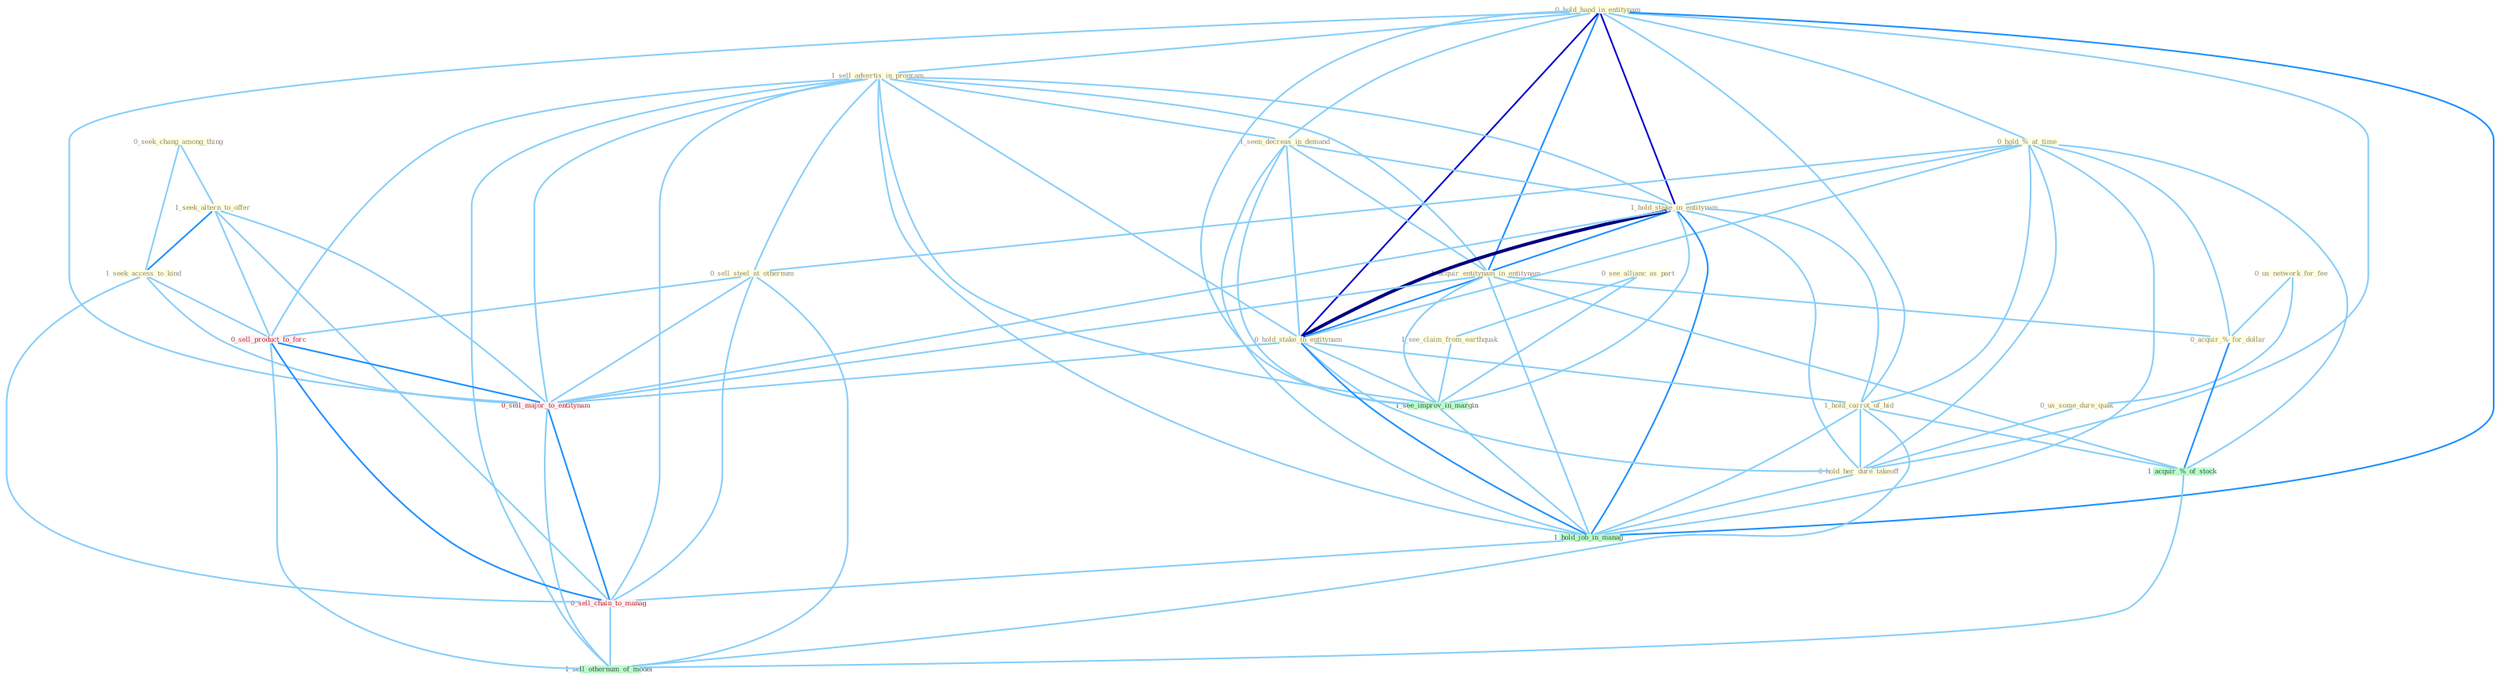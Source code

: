 Graph G{ 
    node
    [shape=polygon,style=filled,width=.5,height=.06,color="#BDFCC9",fixedsize=true,fontsize=4,
    fontcolor="#2f4f4f"];
    {node
    [color="#ffffe0", fontcolor="#8b7d6b"] "0_hold_hand_in_entitynam " "1_sell_advertis_in_program " "0_seek_chang_among_thing " "0_hold_%_at_time " "0_us_network_for_fee " "1_seen_decreas_in_demand " "0_see_allianc_as_part " "1_hold_stake_in_entitynam " "1_acquir_entitynam_in_entitynam " "0_us_some_dure_quak " "1_seek_altern_to_offer " "0_hold_stake_in_entitynam " "1_seek_access_to_kind " "1_hold_carrot_of_bid " "0_sell_steel_at_othernum " "1_see_claim_from_earthquak " "0_hold_her_dure_takeoff " "0_acquir_%_for_dollar "}
{node [color="#fff0f5", fontcolor="#b22222"] "0_sell_product_to_forc " "0_sell_major_to_entitynam " "0_sell_chain_to_manag "}
edge [color="#B0E2FF"];

	"0_hold_hand_in_entitynam " -- "1_sell_advertis_in_program " [w="1", color="#87cefa" ];
	"0_hold_hand_in_entitynam " -- "0_hold_%_at_time " [w="1", color="#87cefa" ];
	"0_hold_hand_in_entitynam " -- "1_seen_decreas_in_demand " [w="1", color="#87cefa" ];
	"0_hold_hand_in_entitynam " -- "1_hold_stake_in_entitynam " [w="3", color="#0000cd" , len=0.6];
	"0_hold_hand_in_entitynam " -- "1_acquir_entitynam_in_entitynam " [w="2", color="#1e90ff" , len=0.8];
	"0_hold_hand_in_entitynam " -- "0_hold_stake_in_entitynam " [w="3", color="#0000cd" , len=0.6];
	"0_hold_hand_in_entitynam " -- "1_hold_carrot_of_bid " [w="1", color="#87cefa" ];
	"0_hold_hand_in_entitynam " -- "0_hold_her_dure_takeoff " [w="1", color="#87cefa" ];
	"0_hold_hand_in_entitynam " -- "1_see_improv_in_margin " [w="1", color="#87cefa" ];
	"0_hold_hand_in_entitynam " -- "1_hold_job_in_manag " [w="2", color="#1e90ff" , len=0.8];
	"0_hold_hand_in_entitynam " -- "0_sell_major_to_entitynam " [w="1", color="#87cefa" ];
	"1_sell_advertis_in_program " -- "1_seen_decreas_in_demand " [w="1", color="#87cefa" ];
	"1_sell_advertis_in_program " -- "1_hold_stake_in_entitynam " [w="1", color="#87cefa" ];
	"1_sell_advertis_in_program " -- "1_acquir_entitynam_in_entitynam " [w="1", color="#87cefa" ];
	"1_sell_advertis_in_program " -- "0_hold_stake_in_entitynam " [w="1", color="#87cefa" ];
	"1_sell_advertis_in_program " -- "0_sell_steel_at_othernum " [w="1", color="#87cefa" ];
	"1_sell_advertis_in_program " -- "1_see_improv_in_margin " [w="1", color="#87cefa" ];
	"1_sell_advertis_in_program " -- "1_hold_job_in_manag " [w="1", color="#87cefa" ];
	"1_sell_advertis_in_program " -- "0_sell_product_to_forc " [w="1", color="#87cefa" ];
	"1_sell_advertis_in_program " -- "0_sell_major_to_entitynam " [w="1", color="#87cefa" ];
	"1_sell_advertis_in_program " -- "0_sell_chain_to_manag " [w="1", color="#87cefa" ];
	"1_sell_advertis_in_program " -- "1_sell_othernum_of_model " [w="1", color="#87cefa" ];
	"0_seek_chang_among_thing " -- "1_seek_altern_to_offer " [w="1", color="#87cefa" ];
	"0_seek_chang_among_thing " -- "1_seek_access_to_kind " [w="1", color="#87cefa" ];
	"0_hold_%_at_time " -- "1_hold_stake_in_entitynam " [w="1", color="#87cefa" ];
	"0_hold_%_at_time " -- "0_hold_stake_in_entitynam " [w="1", color="#87cefa" ];
	"0_hold_%_at_time " -- "1_hold_carrot_of_bid " [w="1", color="#87cefa" ];
	"0_hold_%_at_time " -- "0_sell_steel_at_othernum " [w="1", color="#87cefa" ];
	"0_hold_%_at_time " -- "0_hold_her_dure_takeoff " [w="1", color="#87cefa" ];
	"0_hold_%_at_time " -- "0_acquir_%_for_dollar " [w="1", color="#87cefa" ];
	"0_hold_%_at_time " -- "1_acquir_%_of_stock " [w="1", color="#87cefa" ];
	"0_hold_%_at_time " -- "1_hold_job_in_manag " [w="1", color="#87cefa" ];
	"0_us_network_for_fee " -- "0_us_some_dure_quak " [w="1", color="#87cefa" ];
	"0_us_network_for_fee " -- "0_acquir_%_for_dollar " [w="1", color="#87cefa" ];
	"1_seen_decreas_in_demand " -- "1_hold_stake_in_entitynam " [w="1", color="#87cefa" ];
	"1_seen_decreas_in_demand " -- "1_acquir_entitynam_in_entitynam " [w="1", color="#87cefa" ];
	"1_seen_decreas_in_demand " -- "0_hold_stake_in_entitynam " [w="1", color="#87cefa" ];
	"1_seen_decreas_in_demand " -- "1_see_improv_in_margin " [w="1", color="#87cefa" ];
	"1_seen_decreas_in_demand " -- "1_hold_job_in_manag " [w="1", color="#87cefa" ];
	"0_see_allianc_as_part " -- "1_see_claim_from_earthquak " [w="1", color="#87cefa" ];
	"0_see_allianc_as_part " -- "1_see_improv_in_margin " [w="1", color="#87cefa" ];
	"1_hold_stake_in_entitynam " -- "1_acquir_entitynam_in_entitynam " [w="2", color="#1e90ff" , len=0.8];
	"1_hold_stake_in_entitynam " -- "0_hold_stake_in_entitynam " [w="4", style=bold, color="#000080", len=0.4];
	"1_hold_stake_in_entitynam " -- "1_hold_carrot_of_bid " [w="1", color="#87cefa" ];
	"1_hold_stake_in_entitynam " -- "0_hold_her_dure_takeoff " [w="1", color="#87cefa" ];
	"1_hold_stake_in_entitynam " -- "1_see_improv_in_margin " [w="1", color="#87cefa" ];
	"1_hold_stake_in_entitynam " -- "1_hold_job_in_manag " [w="2", color="#1e90ff" , len=0.8];
	"1_hold_stake_in_entitynam " -- "0_sell_major_to_entitynam " [w="1", color="#87cefa" ];
	"1_acquir_entitynam_in_entitynam " -- "0_hold_stake_in_entitynam " [w="2", color="#1e90ff" , len=0.8];
	"1_acquir_entitynam_in_entitynam " -- "0_acquir_%_for_dollar " [w="1", color="#87cefa" ];
	"1_acquir_entitynam_in_entitynam " -- "1_see_improv_in_margin " [w="1", color="#87cefa" ];
	"1_acquir_entitynam_in_entitynam " -- "1_acquir_%_of_stock " [w="1", color="#87cefa" ];
	"1_acquir_entitynam_in_entitynam " -- "1_hold_job_in_manag " [w="1", color="#87cefa" ];
	"1_acquir_entitynam_in_entitynam " -- "0_sell_major_to_entitynam " [w="1", color="#87cefa" ];
	"0_us_some_dure_quak " -- "0_hold_her_dure_takeoff " [w="1", color="#87cefa" ];
	"1_seek_altern_to_offer " -- "1_seek_access_to_kind " [w="2", color="#1e90ff" , len=0.8];
	"1_seek_altern_to_offer " -- "0_sell_product_to_forc " [w="1", color="#87cefa" ];
	"1_seek_altern_to_offer " -- "0_sell_major_to_entitynam " [w="1", color="#87cefa" ];
	"1_seek_altern_to_offer " -- "0_sell_chain_to_manag " [w="1", color="#87cefa" ];
	"0_hold_stake_in_entitynam " -- "1_hold_carrot_of_bid " [w="1", color="#87cefa" ];
	"0_hold_stake_in_entitynam " -- "0_hold_her_dure_takeoff " [w="1", color="#87cefa" ];
	"0_hold_stake_in_entitynam " -- "1_see_improv_in_margin " [w="1", color="#87cefa" ];
	"0_hold_stake_in_entitynam " -- "1_hold_job_in_manag " [w="2", color="#1e90ff" , len=0.8];
	"0_hold_stake_in_entitynam " -- "0_sell_major_to_entitynam " [w="1", color="#87cefa" ];
	"1_seek_access_to_kind " -- "0_sell_product_to_forc " [w="1", color="#87cefa" ];
	"1_seek_access_to_kind " -- "0_sell_major_to_entitynam " [w="1", color="#87cefa" ];
	"1_seek_access_to_kind " -- "0_sell_chain_to_manag " [w="1", color="#87cefa" ];
	"1_hold_carrot_of_bid " -- "0_hold_her_dure_takeoff " [w="1", color="#87cefa" ];
	"1_hold_carrot_of_bid " -- "1_acquir_%_of_stock " [w="1", color="#87cefa" ];
	"1_hold_carrot_of_bid " -- "1_hold_job_in_manag " [w="1", color="#87cefa" ];
	"1_hold_carrot_of_bid " -- "1_sell_othernum_of_model " [w="1", color="#87cefa" ];
	"0_sell_steel_at_othernum " -- "0_sell_product_to_forc " [w="1", color="#87cefa" ];
	"0_sell_steel_at_othernum " -- "0_sell_major_to_entitynam " [w="1", color="#87cefa" ];
	"0_sell_steel_at_othernum " -- "0_sell_chain_to_manag " [w="1", color="#87cefa" ];
	"0_sell_steel_at_othernum " -- "1_sell_othernum_of_model " [w="1", color="#87cefa" ];
	"1_see_claim_from_earthquak " -- "1_see_improv_in_margin " [w="1", color="#87cefa" ];
	"0_hold_her_dure_takeoff " -- "1_hold_job_in_manag " [w="1", color="#87cefa" ];
	"0_acquir_%_for_dollar " -- "1_acquir_%_of_stock " [w="2", color="#1e90ff" , len=0.8];
	"1_see_improv_in_margin " -- "1_hold_job_in_manag " [w="1", color="#87cefa" ];
	"1_acquir_%_of_stock " -- "1_sell_othernum_of_model " [w="1", color="#87cefa" ];
	"1_hold_job_in_manag " -- "0_sell_chain_to_manag " [w="1", color="#87cefa" ];
	"0_sell_product_to_forc " -- "0_sell_major_to_entitynam " [w="2", color="#1e90ff" , len=0.8];
	"0_sell_product_to_forc " -- "0_sell_chain_to_manag " [w="2", color="#1e90ff" , len=0.8];
	"0_sell_product_to_forc " -- "1_sell_othernum_of_model " [w="1", color="#87cefa" ];
	"0_sell_major_to_entitynam " -- "0_sell_chain_to_manag " [w="2", color="#1e90ff" , len=0.8];
	"0_sell_major_to_entitynam " -- "1_sell_othernum_of_model " [w="1", color="#87cefa" ];
	"0_sell_chain_to_manag " -- "1_sell_othernum_of_model " [w="1", color="#87cefa" ];
}